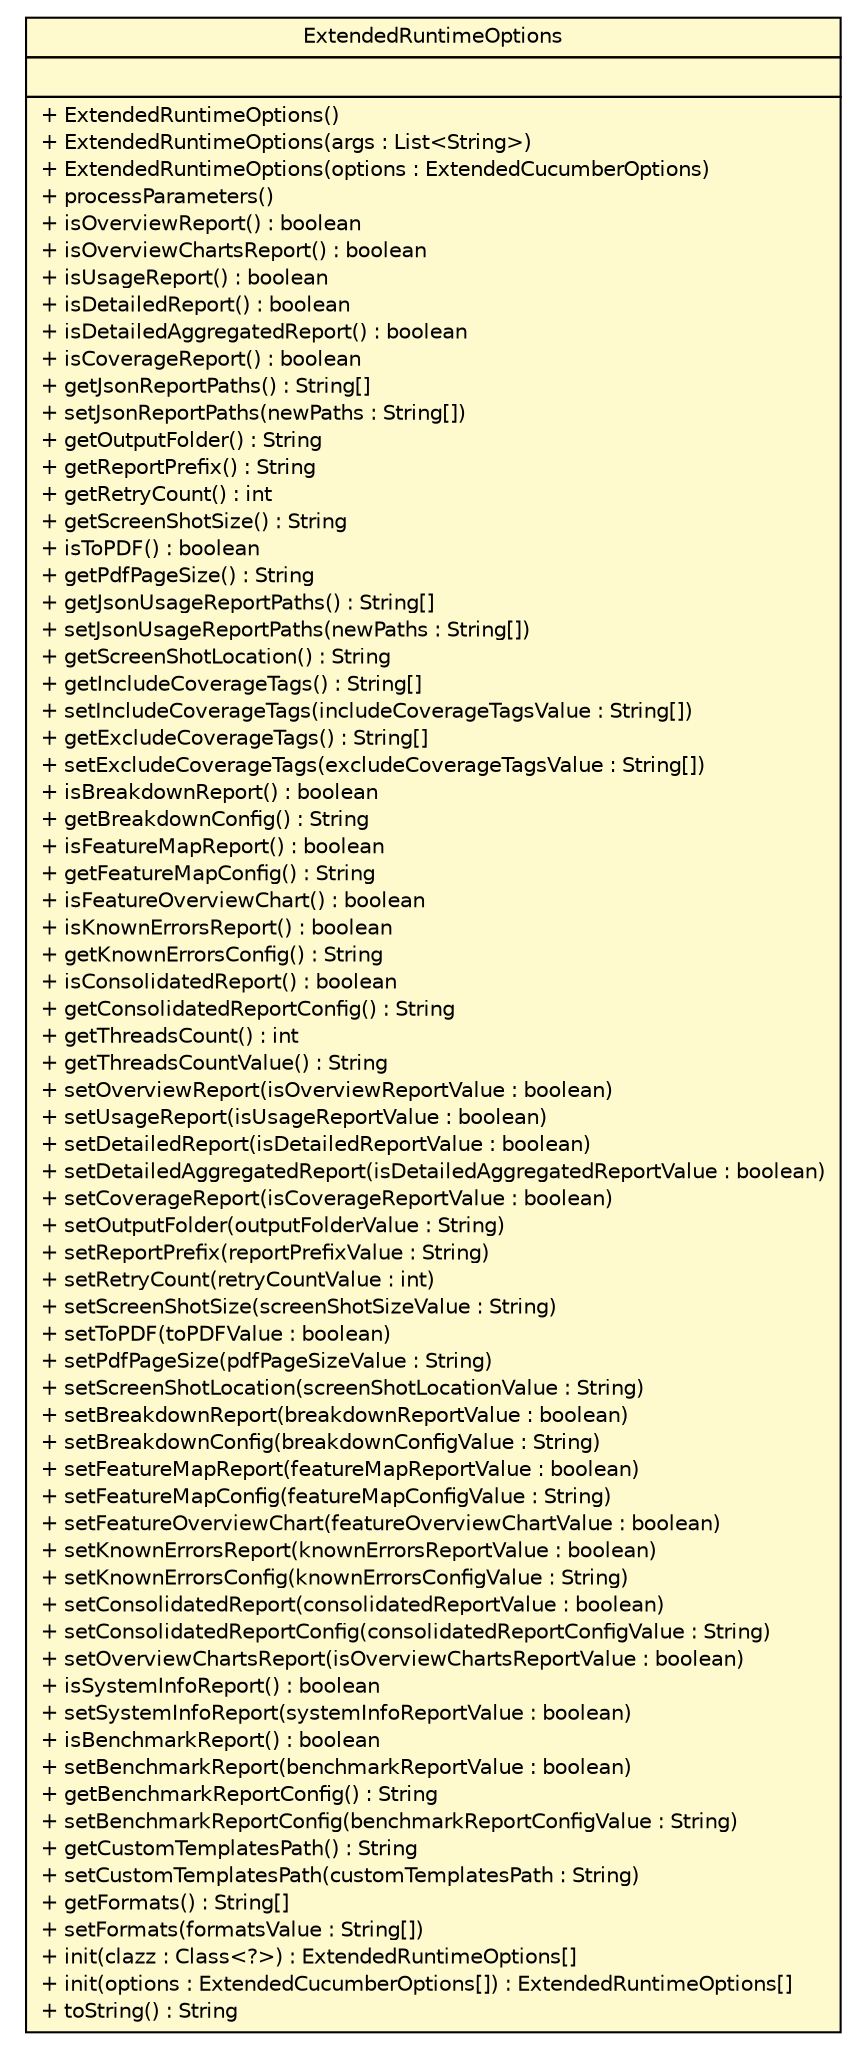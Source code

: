 #!/usr/local/bin/dot
#
# Class diagram 
# Generated by UMLGraph version R5_6 (http://www.umlgraph.org/)
#

digraph G {
	edge [fontname="Helvetica",fontsize=10,labelfontname="Helvetica",labelfontsize=10];
	node [fontname="Helvetica",fontsize=10,shape=plaintext];
	nodesep=0.25;
	ranksep=0.5;
	// com.github.mkolisnyk.cucumber.runner.runtime.ExtendedRuntimeOptions
	c8218 [label=<<table title="com.github.mkolisnyk.cucumber.runner.runtime.ExtendedRuntimeOptions" border="0" cellborder="1" cellspacing="0" cellpadding="2" port="p" bgcolor="lemonChiffon" href="./ExtendedRuntimeOptions.html">
		<tr><td><table border="0" cellspacing="0" cellpadding="1">
<tr><td align="center" balign="center"> ExtendedRuntimeOptions </td></tr>
		</table></td></tr>
		<tr><td><table border="0" cellspacing="0" cellpadding="1">
<tr><td align="left" balign="left">  </td></tr>
		</table></td></tr>
		<tr><td><table border="0" cellspacing="0" cellpadding="1">
<tr><td align="left" balign="left"> + ExtendedRuntimeOptions() </td></tr>
<tr><td align="left" balign="left"> + ExtendedRuntimeOptions(args : List&lt;String&gt;) </td></tr>
<tr><td align="left" balign="left"> + ExtendedRuntimeOptions(options : ExtendedCucumberOptions) </td></tr>
<tr><td align="left" balign="left"> + processParameters() </td></tr>
<tr><td align="left" balign="left"> + isOverviewReport() : boolean </td></tr>
<tr><td align="left" balign="left"> + isOverviewChartsReport() : boolean </td></tr>
<tr><td align="left" balign="left"> + isUsageReport() : boolean </td></tr>
<tr><td align="left" balign="left"> + isDetailedReport() : boolean </td></tr>
<tr><td align="left" balign="left"> + isDetailedAggregatedReport() : boolean </td></tr>
<tr><td align="left" balign="left"> + isCoverageReport() : boolean </td></tr>
<tr><td align="left" balign="left"> + getJsonReportPaths() : String[] </td></tr>
<tr><td align="left" balign="left"> + setJsonReportPaths(newPaths : String[]) </td></tr>
<tr><td align="left" balign="left"> + getOutputFolder() : String </td></tr>
<tr><td align="left" balign="left"> + getReportPrefix() : String </td></tr>
<tr><td align="left" balign="left"> + getRetryCount() : int </td></tr>
<tr><td align="left" balign="left"> + getScreenShotSize() : String </td></tr>
<tr><td align="left" balign="left"> + isToPDF() : boolean </td></tr>
<tr><td align="left" balign="left"> + getPdfPageSize() : String </td></tr>
<tr><td align="left" balign="left"> + getJsonUsageReportPaths() : String[] </td></tr>
<tr><td align="left" balign="left"> + setJsonUsageReportPaths(newPaths : String[]) </td></tr>
<tr><td align="left" balign="left"> + getScreenShotLocation() : String </td></tr>
<tr><td align="left" balign="left"> + getIncludeCoverageTags() : String[] </td></tr>
<tr><td align="left" balign="left"> + setIncludeCoverageTags(includeCoverageTagsValue : String[]) </td></tr>
<tr><td align="left" balign="left"> + getExcludeCoverageTags() : String[] </td></tr>
<tr><td align="left" balign="left"> + setExcludeCoverageTags(excludeCoverageTagsValue : String[]) </td></tr>
<tr><td align="left" balign="left"> + isBreakdownReport() : boolean </td></tr>
<tr><td align="left" balign="left"> + getBreakdownConfig() : String </td></tr>
<tr><td align="left" balign="left"> + isFeatureMapReport() : boolean </td></tr>
<tr><td align="left" balign="left"> + getFeatureMapConfig() : String </td></tr>
<tr><td align="left" balign="left"> + isFeatureOverviewChart() : boolean </td></tr>
<tr><td align="left" balign="left"> + isKnownErrorsReport() : boolean </td></tr>
<tr><td align="left" balign="left"> + getKnownErrorsConfig() : String </td></tr>
<tr><td align="left" balign="left"> + isConsolidatedReport() : boolean </td></tr>
<tr><td align="left" balign="left"> + getConsolidatedReportConfig() : String </td></tr>
<tr><td align="left" balign="left"> + getThreadsCount() : int </td></tr>
<tr><td align="left" balign="left"> + getThreadsCountValue() : String </td></tr>
<tr><td align="left" balign="left"> + setOverviewReport(isOverviewReportValue : boolean) </td></tr>
<tr><td align="left" balign="left"> + setUsageReport(isUsageReportValue : boolean) </td></tr>
<tr><td align="left" balign="left"> + setDetailedReport(isDetailedReportValue : boolean) </td></tr>
<tr><td align="left" balign="left"> + setDetailedAggregatedReport(isDetailedAggregatedReportValue : boolean) </td></tr>
<tr><td align="left" balign="left"> + setCoverageReport(isCoverageReportValue : boolean) </td></tr>
<tr><td align="left" balign="left"> + setOutputFolder(outputFolderValue : String) </td></tr>
<tr><td align="left" balign="left"> + setReportPrefix(reportPrefixValue : String) </td></tr>
<tr><td align="left" balign="left"> + setRetryCount(retryCountValue : int) </td></tr>
<tr><td align="left" balign="left"> + setScreenShotSize(screenShotSizeValue : String) </td></tr>
<tr><td align="left" balign="left"> + setToPDF(toPDFValue : boolean) </td></tr>
<tr><td align="left" balign="left"> + setPdfPageSize(pdfPageSizeValue : String) </td></tr>
<tr><td align="left" balign="left"> + setScreenShotLocation(screenShotLocationValue : String) </td></tr>
<tr><td align="left" balign="left"> + setBreakdownReport(breakdownReportValue : boolean) </td></tr>
<tr><td align="left" balign="left"> + setBreakdownConfig(breakdownConfigValue : String) </td></tr>
<tr><td align="left" balign="left"> + setFeatureMapReport(featureMapReportValue : boolean) </td></tr>
<tr><td align="left" balign="left"> + setFeatureMapConfig(featureMapConfigValue : String) </td></tr>
<tr><td align="left" balign="left"> + setFeatureOverviewChart(featureOverviewChartValue : boolean) </td></tr>
<tr><td align="left" balign="left"> + setKnownErrorsReport(knownErrorsReportValue : boolean) </td></tr>
<tr><td align="left" balign="left"> + setKnownErrorsConfig(knownErrorsConfigValue : String) </td></tr>
<tr><td align="left" balign="left"> + setConsolidatedReport(consolidatedReportValue : boolean) </td></tr>
<tr><td align="left" balign="left"> + setConsolidatedReportConfig(consolidatedReportConfigValue : String) </td></tr>
<tr><td align="left" balign="left"> + setOverviewChartsReport(isOverviewChartsReportValue : boolean) </td></tr>
<tr><td align="left" balign="left"> + isSystemInfoReport() : boolean </td></tr>
<tr><td align="left" balign="left"> + setSystemInfoReport(systemInfoReportValue : boolean) </td></tr>
<tr><td align="left" balign="left"> + isBenchmarkReport() : boolean </td></tr>
<tr><td align="left" balign="left"> + setBenchmarkReport(benchmarkReportValue : boolean) </td></tr>
<tr><td align="left" balign="left"> + getBenchmarkReportConfig() : String </td></tr>
<tr><td align="left" balign="left"> + setBenchmarkReportConfig(benchmarkReportConfigValue : String) </td></tr>
<tr><td align="left" balign="left"> + getCustomTemplatesPath() : String </td></tr>
<tr><td align="left" balign="left"> + setCustomTemplatesPath(customTemplatesPath : String) </td></tr>
<tr><td align="left" balign="left"> + getFormats() : String[] </td></tr>
<tr><td align="left" balign="left"> + setFormats(formatsValue : String[]) </td></tr>
<tr><td align="left" balign="left"> + init(clazz : Class&lt;?&gt;) : ExtendedRuntimeOptions[] </td></tr>
<tr><td align="left" balign="left"> + init(options : ExtendedCucumberOptions[]) : ExtendedRuntimeOptions[] </td></tr>
<tr><td align="left" balign="left"> + toString() : String </td></tr>
		</table></td></tr>
		</table>>, URL="./ExtendedRuntimeOptions.html", fontname="Helvetica", fontcolor="black", fontsize=10.0];
}

